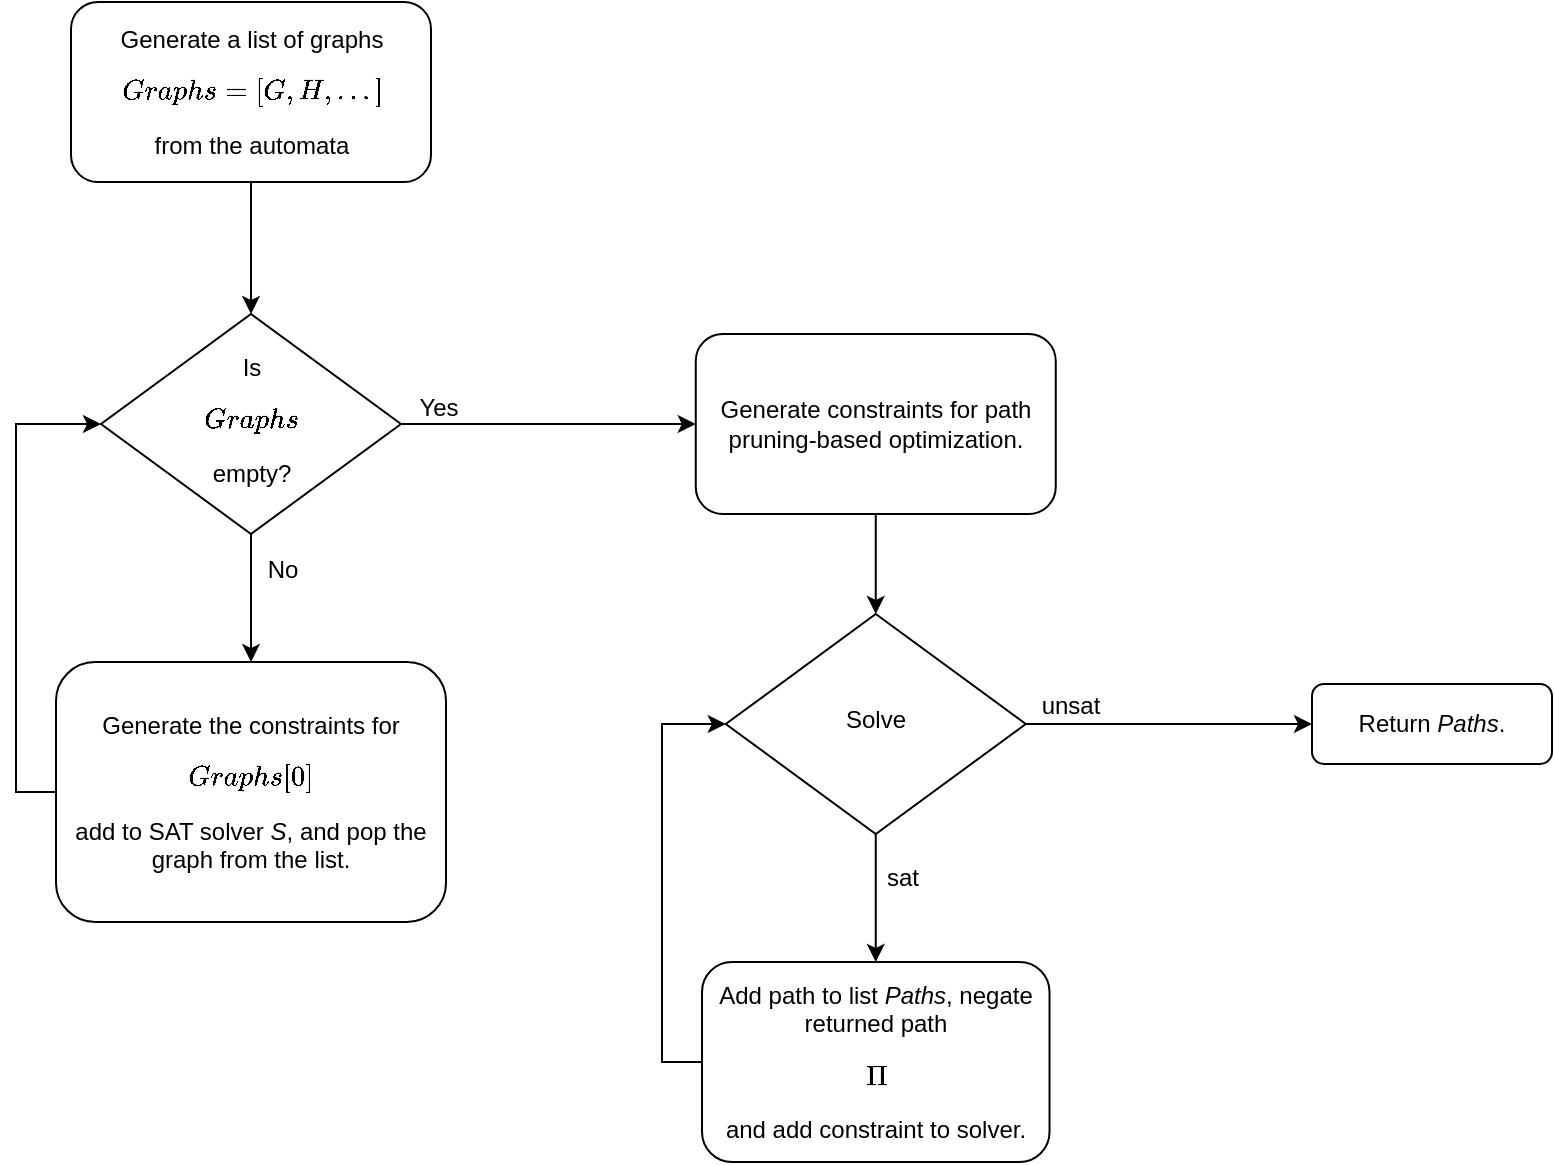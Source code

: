 <mxfile version="22.0.8" type="device">
  <diagram id="C5RBs43oDa-KdzZeNtuy" name="Page-1">
    <mxGraphModel dx="1354" dy="982" grid="0" gridSize="10" guides="1" tooltips="1" connect="1" arrows="1" fold="1" page="0" pageScale="1" pageWidth="827" pageHeight="1169" math="1" shadow="0">
      <root>
        <mxCell id="WIyWlLk6GJQsqaUBKTNV-0" />
        <mxCell id="WIyWlLk6GJQsqaUBKTNV-1" parent="WIyWlLk6GJQsqaUBKTNV-0" />
        <mxCell id="6yqAzjQQulZ-UgKg2PEg-11" style="edgeStyle=orthogonalEdgeStyle;rounded=0;orthogonalLoop=1;jettySize=auto;html=1;exitX=0.5;exitY=1;exitDx=0;exitDy=0;" parent="WIyWlLk6GJQsqaUBKTNV-1" source="WIyWlLk6GJQsqaUBKTNV-3" target="WIyWlLk6GJQsqaUBKTNV-10" edge="1">
          <mxGeometry relative="1" as="geometry" />
        </mxCell>
        <mxCell id="WIyWlLk6GJQsqaUBKTNV-3" value="Generate a list of graphs $$Graphs = [G,H,...]$$ from the automata" style="rounded=1;whiteSpace=wrap;html=1;fontSize=12;glass=0;strokeWidth=1;shadow=0;" parent="WIyWlLk6GJQsqaUBKTNV-1" vertex="1">
          <mxGeometry x="221.5" y="-90" width="180" height="90" as="geometry" />
        </mxCell>
        <mxCell id="6yqAzjQQulZ-UgKg2PEg-4" style="edgeStyle=orthogonalEdgeStyle;rounded=0;orthogonalLoop=1;jettySize=auto;html=1;" parent="WIyWlLk6GJQsqaUBKTNV-1" source="WIyWlLk6GJQsqaUBKTNV-10" target="6yqAzjQQulZ-UgKg2PEg-3" edge="1">
          <mxGeometry relative="1" as="geometry" />
        </mxCell>
        <mxCell id="nosOUmh7pO7uI7DXTibU-0" style="edgeStyle=orthogonalEdgeStyle;rounded=0;orthogonalLoop=1;jettySize=auto;html=1;exitX=1;exitY=0.5;exitDx=0;exitDy=0;" edge="1" parent="WIyWlLk6GJQsqaUBKTNV-1" source="WIyWlLk6GJQsqaUBKTNV-10" target="nosOUmh7pO7uI7DXTibU-1">
          <mxGeometry relative="1" as="geometry">
            <mxPoint x="537" y="85" as="targetPoint" />
          </mxGeometry>
        </mxCell>
        <mxCell id="WIyWlLk6GJQsqaUBKTNV-10" value="Is $$ Graphs $$ empty?" style="rhombus;whiteSpace=wrap;html=1;shadow=0;fontFamily=Helvetica;fontSize=12;align=center;strokeWidth=1;spacing=6;spacingTop=-4;" parent="WIyWlLk6GJQsqaUBKTNV-1" vertex="1">
          <mxGeometry x="236.5" y="66" width="150" height="110" as="geometry" />
        </mxCell>
        <mxCell id="6yqAzjQQulZ-UgKg2PEg-21" style="edgeStyle=orthogonalEdgeStyle;rounded=0;orthogonalLoop=1;jettySize=auto;html=1;exitX=0;exitY=0.5;exitDx=0;exitDy=0;entryX=0;entryY=0.5;entryDx=0;entryDy=0;" parent="WIyWlLk6GJQsqaUBKTNV-1" source="6yqAzjQQulZ-UgKg2PEg-3" target="WIyWlLk6GJQsqaUBKTNV-10" edge="1">
          <mxGeometry relative="1" as="geometry" />
        </mxCell>
        <mxCell id="6yqAzjQQulZ-UgKg2PEg-3" value="Generate the constraints for $$Graphs[0]$$ add to SAT solver &lt;i&gt;S&lt;/i&gt;, and pop the graph from the list." style="rounded=1;whiteSpace=wrap;html=1;fontSize=12;glass=0;strokeWidth=1;shadow=0;" parent="WIyWlLk6GJQsqaUBKTNV-1" vertex="1">
          <mxGeometry x="214" y="240" width="195" height="130" as="geometry" />
        </mxCell>
        <mxCell id="6yqAzjQQulZ-UgKg2PEg-6" value="No" style="text;html=1;align=center;verticalAlign=middle;resizable=0;points=[];autosize=1;strokeColor=none;fillColor=none;" parent="WIyWlLk6GJQsqaUBKTNV-1" vertex="1">
          <mxGeometry x="307" y="179" width="40" height="30" as="geometry" />
        </mxCell>
        <mxCell id="6yqAzjQQulZ-UgKg2PEg-7" value="Yes" style="text;html=1;align=center;verticalAlign=middle;resizable=0;points=[];autosize=1;strokeColor=none;fillColor=none;" parent="WIyWlLk6GJQsqaUBKTNV-1" vertex="1">
          <mxGeometry x="385" y="98" width="40" height="30" as="geometry" />
        </mxCell>
        <mxCell id="6yqAzjQQulZ-UgKg2PEg-15" style="edgeStyle=orthogonalEdgeStyle;rounded=0;orthogonalLoop=1;jettySize=auto;html=1;exitX=1;exitY=0.5;exitDx=0;exitDy=0;" parent="WIyWlLk6GJQsqaUBKTNV-1" source="6yqAzjQQulZ-UgKg2PEg-12" target="6yqAzjQQulZ-UgKg2PEg-13" edge="1">
          <mxGeometry relative="1" as="geometry" />
        </mxCell>
        <mxCell id="6yqAzjQQulZ-UgKg2PEg-17" style="edgeStyle=orthogonalEdgeStyle;rounded=0;orthogonalLoop=1;jettySize=auto;html=1;exitX=0.5;exitY=1;exitDx=0;exitDy=0;" parent="WIyWlLk6GJQsqaUBKTNV-1" source="6yqAzjQQulZ-UgKg2PEg-12" target="6yqAzjQQulZ-UgKg2PEg-14" edge="1">
          <mxGeometry relative="1" as="geometry" />
        </mxCell>
        <mxCell id="6yqAzjQQulZ-UgKg2PEg-12" value="Solve" style="rhombus;whiteSpace=wrap;html=1;shadow=0;fontFamily=Helvetica;fontSize=12;align=center;strokeWidth=1;spacing=6;spacingTop=-4;" parent="WIyWlLk6GJQsqaUBKTNV-1" vertex="1">
          <mxGeometry x="548.88" y="216" width="150" height="110" as="geometry" />
        </mxCell>
        <mxCell id="6yqAzjQQulZ-UgKg2PEg-13" value="Return &lt;i&gt;Paths&lt;/i&gt;." style="rounded=1;whiteSpace=wrap;html=1;fontSize=12;glass=0;strokeWidth=1;shadow=0;" parent="WIyWlLk6GJQsqaUBKTNV-1" vertex="1">
          <mxGeometry x="842" y="251" width="120" height="40" as="geometry" />
        </mxCell>
        <mxCell id="6yqAzjQQulZ-UgKg2PEg-20" style="edgeStyle=orthogonalEdgeStyle;rounded=0;orthogonalLoop=1;jettySize=auto;html=1;exitX=0;exitY=0.5;exitDx=0;exitDy=0;entryX=0;entryY=0.5;entryDx=0;entryDy=0;" parent="WIyWlLk6GJQsqaUBKTNV-1" source="6yqAzjQQulZ-UgKg2PEg-14" target="6yqAzjQQulZ-UgKg2PEg-12" edge="1">
          <mxGeometry relative="1" as="geometry" />
        </mxCell>
        <mxCell id="6yqAzjQQulZ-UgKg2PEg-14" value="Add path to list &lt;i&gt;Paths&lt;/i&gt;, negate returned path $$\Pi$$ and add constraint to solver." style="rounded=1;whiteSpace=wrap;html=1;fontSize=12;glass=0;strokeWidth=1;shadow=0;" parent="WIyWlLk6GJQsqaUBKTNV-1" vertex="1">
          <mxGeometry x="537.01" y="390" width="173.75" height="100" as="geometry" />
        </mxCell>
        <mxCell id="6yqAzjQQulZ-UgKg2PEg-16" value="unsat" style="text;html=1;align=center;verticalAlign=middle;resizable=0;points=[];autosize=1;strokeColor=none;fillColor=none;" parent="WIyWlLk6GJQsqaUBKTNV-1" vertex="1">
          <mxGeometry x="696" y="247" width="50" height="30" as="geometry" />
        </mxCell>
        <mxCell id="6yqAzjQQulZ-UgKg2PEg-18" value="sat" style="text;html=1;align=center;verticalAlign=middle;resizable=0;points=[];autosize=1;strokeColor=none;fillColor=none;" parent="WIyWlLk6GJQsqaUBKTNV-1" vertex="1">
          <mxGeometry x="617" y="333" width="40" height="30" as="geometry" />
        </mxCell>
        <mxCell id="nosOUmh7pO7uI7DXTibU-4" style="edgeStyle=orthogonalEdgeStyle;rounded=0;orthogonalLoop=1;jettySize=auto;html=1;exitX=0.5;exitY=1;exitDx=0;exitDy=0;" edge="1" parent="WIyWlLk6GJQsqaUBKTNV-1" source="nosOUmh7pO7uI7DXTibU-1" target="6yqAzjQQulZ-UgKg2PEg-12">
          <mxGeometry relative="1" as="geometry" />
        </mxCell>
        <mxCell id="nosOUmh7pO7uI7DXTibU-1" value="Generate constraints for path pruning-based optimization." style="rounded=1;whiteSpace=wrap;html=1;fontSize=12;glass=0;strokeWidth=1;shadow=0;" vertex="1" parent="WIyWlLk6GJQsqaUBKTNV-1">
          <mxGeometry x="533.88" y="76" width="180" height="90" as="geometry" />
        </mxCell>
      </root>
    </mxGraphModel>
  </diagram>
</mxfile>
